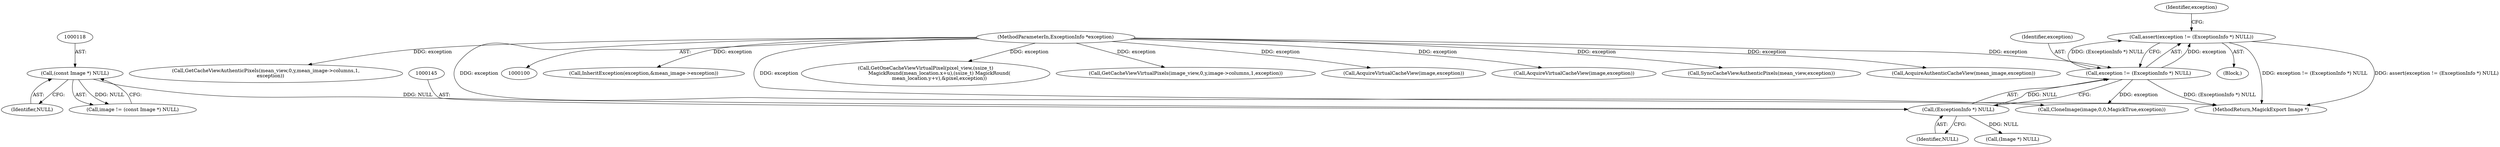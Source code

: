 digraph "0_ImageMagick6_b522d2d857d2f75b659936b59b0da9df1682c256@API" {
"1000141" [label="(Call,assert(exception != (ExceptionInfo *) NULL))"];
"1000142" [label="(Call,exception != (ExceptionInfo *) NULL)"];
"1000105" [label="(MethodParameterIn,ExceptionInfo *exception)"];
"1000144" [label="(Call,(ExceptionInfo *) NULL)"];
"1000117" [label="(Call,(const Image *) NULL)"];
"1000178" [label="(Call,InheritException(exception,&mean_image->exception))"];
"1000106" [label="(Block,)"];
"1000105" [label="(MethodParameterIn,ExceptionInfo *exception)"];
"1000146" [label="(Identifier,NULL)"];
"1000164" [label="(Call,(Image *) NULL)"];
"1000115" [label="(Call,image != (const Image *) NULL)"];
"1000424" [label="(Call,GetOneCacheViewVirtualPixel(pixel_view,(ssize_t)\n                  MagickRound(mean_location.x+u),(ssize_t) MagickRound(\n                  mean_location.y+v),&pixel,exception))"];
"1000238" [label="(Call,GetCacheViewVirtualPixels(image_view,0,y,image->columns,1,exception))"];
"1000205" [label="(Call,AcquireVirtualCacheView(image,exception))"];
"1000150" [label="(Identifier,exception)"];
"1000200" [label="(Call,AcquireVirtualCacheView(image,exception))"];
"1000755" [label="(Call,SyncCacheViewAuthenticPixels(mean_view,exception))"];
"1000210" [label="(Call,AcquireAuthenticCacheView(mean_image,exception))"];
"1000249" [label="(Call,GetCacheViewAuthenticPixels(mean_view,0,y,mean_image->columns,1,\n      exception))"];
"1000144" [label="(Call,(ExceptionInfo *) NULL)"];
"1000119" [label="(Identifier,NULL)"];
"1000142" [label="(Call,exception != (ExceptionInfo *) NULL)"];
"1000117" [label="(Call,(const Image *) NULL)"];
"1000155" [label="(Call,CloneImage(image,0,0,MagickTrue,exception))"];
"1000141" [label="(Call,assert(exception != (ExceptionInfo *) NULL))"];
"1000143" [label="(Identifier,exception)"];
"1000804" [label="(MethodReturn,MagickExport Image *)"];
"1000141" -> "1000106"  [label="AST: "];
"1000141" -> "1000142"  [label="CFG: "];
"1000142" -> "1000141"  [label="AST: "];
"1000150" -> "1000141"  [label="CFG: "];
"1000141" -> "1000804"  [label="DDG: exception != (ExceptionInfo *) NULL"];
"1000141" -> "1000804"  [label="DDG: assert(exception != (ExceptionInfo *) NULL)"];
"1000142" -> "1000141"  [label="DDG: exception"];
"1000142" -> "1000141"  [label="DDG: (ExceptionInfo *) NULL"];
"1000142" -> "1000144"  [label="CFG: "];
"1000143" -> "1000142"  [label="AST: "];
"1000144" -> "1000142"  [label="AST: "];
"1000142" -> "1000804"  [label="DDG: (ExceptionInfo *) NULL"];
"1000105" -> "1000142"  [label="DDG: exception"];
"1000144" -> "1000142"  [label="DDG: NULL"];
"1000142" -> "1000155"  [label="DDG: exception"];
"1000105" -> "1000100"  [label="AST: "];
"1000105" -> "1000804"  [label="DDG: exception"];
"1000105" -> "1000155"  [label="DDG: exception"];
"1000105" -> "1000178"  [label="DDG: exception"];
"1000105" -> "1000200"  [label="DDG: exception"];
"1000105" -> "1000205"  [label="DDG: exception"];
"1000105" -> "1000210"  [label="DDG: exception"];
"1000105" -> "1000238"  [label="DDG: exception"];
"1000105" -> "1000249"  [label="DDG: exception"];
"1000105" -> "1000424"  [label="DDG: exception"];
"1000105" -> "1000755"  [label="DDG: exception"];
"1000144" -> "1000146"  [label="CFG: "];
"1000145" -> "1000144"  [label="AST: "];
"1000146" -> "1000144"  [label="AST: "];
"1000117" -> "1000144"  [label="DDG: NULL"];
"1000144" -> "1000164"  [label="DDG: NULL"];
"1000117" -> "1000115"  [label="AST: "];
"1000117" -> "1000119"  [label="CFG: "];
"1000118" -> "1000117"  [label="AST: "];
"1000119" -> "1000117"  [label="AST: "];
"1000115" -> "1000117"  [label="CFG: "];
"1000117" -> "1000115"  [label="DDG: NULL"];
}
